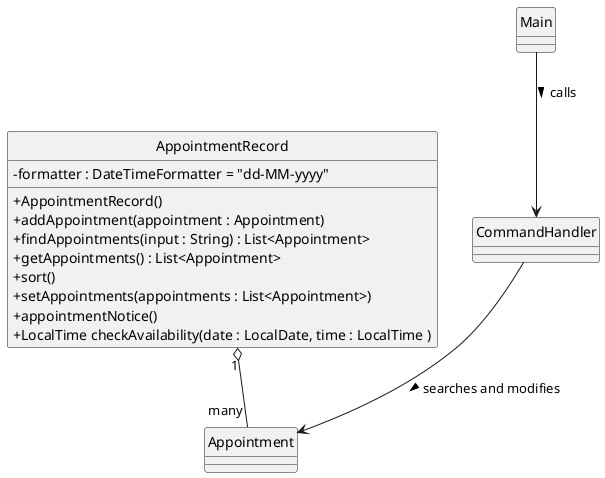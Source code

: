 @startuml
'https://plantuml.com/class-diagram

skinparam classAttributeIconSize 0
hide circle

class AppointmentRecord {
- formatter : DateTimeFormatter = "dd-MM-yyyy"
+ AppointmentRecord()
+ addAppointment(appointment : Appointment)
+ findAppointments(input : String) : List<Appointment>
+ getAppointments() : List<Appointment>
+ sort()
+ setAppointments(appointments : List<Appointment>)
+ appointmentNotice()
+ LocalTime checkAvailability(date : LocalDate, time : LocalTime )
}

class Main {}
class CommandHandler {}
class AppointmentRecord {}


CommandHandler --> Appointment : searches and modifies >
AppointmentRecord "1" o-- "many" Appointment
Main --> CommandHandler : calls >

@enduml